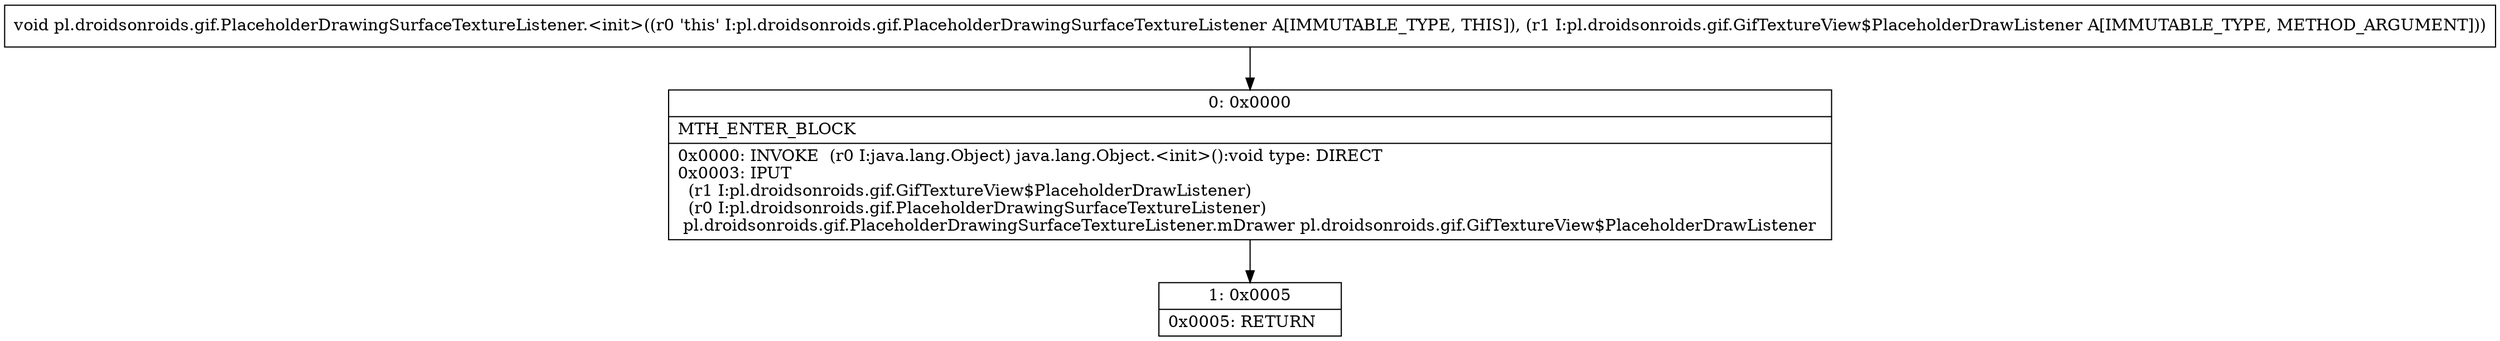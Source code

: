 digraph "CFG forpl.droidsonroids.gif.PlaceholderDrawingSurfaceTextureListener.\<init\>(Lpl\/droidsonroids\/gif\/GifTextureView$PlaceholderDrawListener;)V" {
Node_0 [shape=record,label="{0\:\ 0x0000|MTH_ENTER_BLOCK\l|0x0000: INVOKE  (r0 I:java.lang.Object) java.lang.Object.\<init\>():void type: DIRECT \l0x0003: IPUT  \l  (r1 I:pl.droidsonroids.gif.GifTextureView$PlaceholderDrawListener)\l  (r0 I:pl.droidsonroids.gif.PlaceholderDrawingSurfaceTextureListener)\l pl.droidsonroids.gif.PlaceholderDrawingSurfaceTextureListener.mDrawer pl.droidsonroids.gif.GifTextureView$PlaceholderDrawListener \l}"];
Node_1 [shape=record,label="{1\:\ 0x0005|0x0005: RETURN   \l}"];
MethodNode[shape=record,label="{void pl.droidsonroids.gif.PlaceholderDrawingSurfaceTextureListener.\<init\>((r0 'this' I:pl.droidsonroids.gif.PlaceholderDrawingSurfaceTextureListener A[IMMUTABLE_TYPE, THIS]), (r1 I:pl.droidsonroids.gif.GifTextureView$PlaceholderDrawListener A[IMMUTABLE_TYPE, METHOD_ARGUMENT])) }"];
MethodNode -> Node_0;
Node_0 -> Node_1;
}

